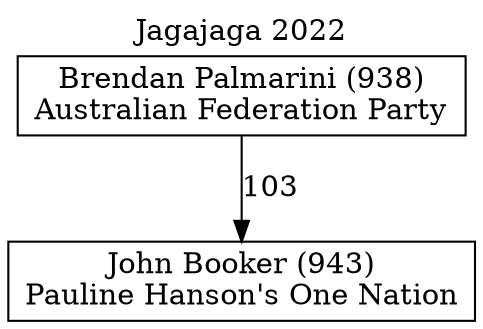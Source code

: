 // House preference flow
digraph "John Booker (943)_Jagajaga_2022" {
	graph [label="Jagajaga 2022" labelloc=t mclimit=10]
	node [shape=box]
	"John Booker (943)" [label="John Booker (943)
Pauline Hanson's One Nation"]
	"Brendan Palmarini (938)" [label="Brendan Palmarini (938)
Australian Federation Party"]
	"Brendan Palmarini (938)" -> "John Booker (943)" [label=103]
}
